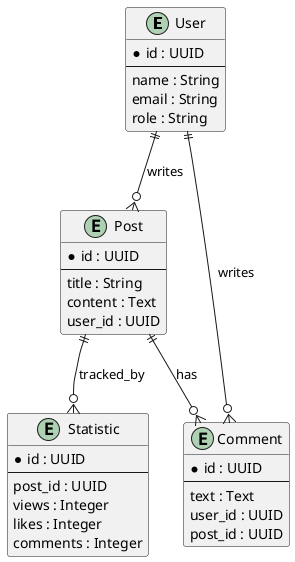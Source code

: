 @startuml
entity User {
    *id : UUID
    --
    name : String
    email : String
    role : String
}

entity Post {
    *id : UUID
    --
    title : String
    content : Text
    user_id : UUID
}

entity Comment {
    *id : UUID
    --
    text : Text
    user_id : UUID
    post_id : UUID
}

entity Statistic {
    *id : UUID
    --
    post_id : UUID
    views : Integer
    likes : Integer
    comments : Integer
}

User ||--o{ Post : writes
User ||--o{ Comment : writes
Post ||--o{ Comment : has
Post ||--o{ Statistic : tracked_by
@enduml